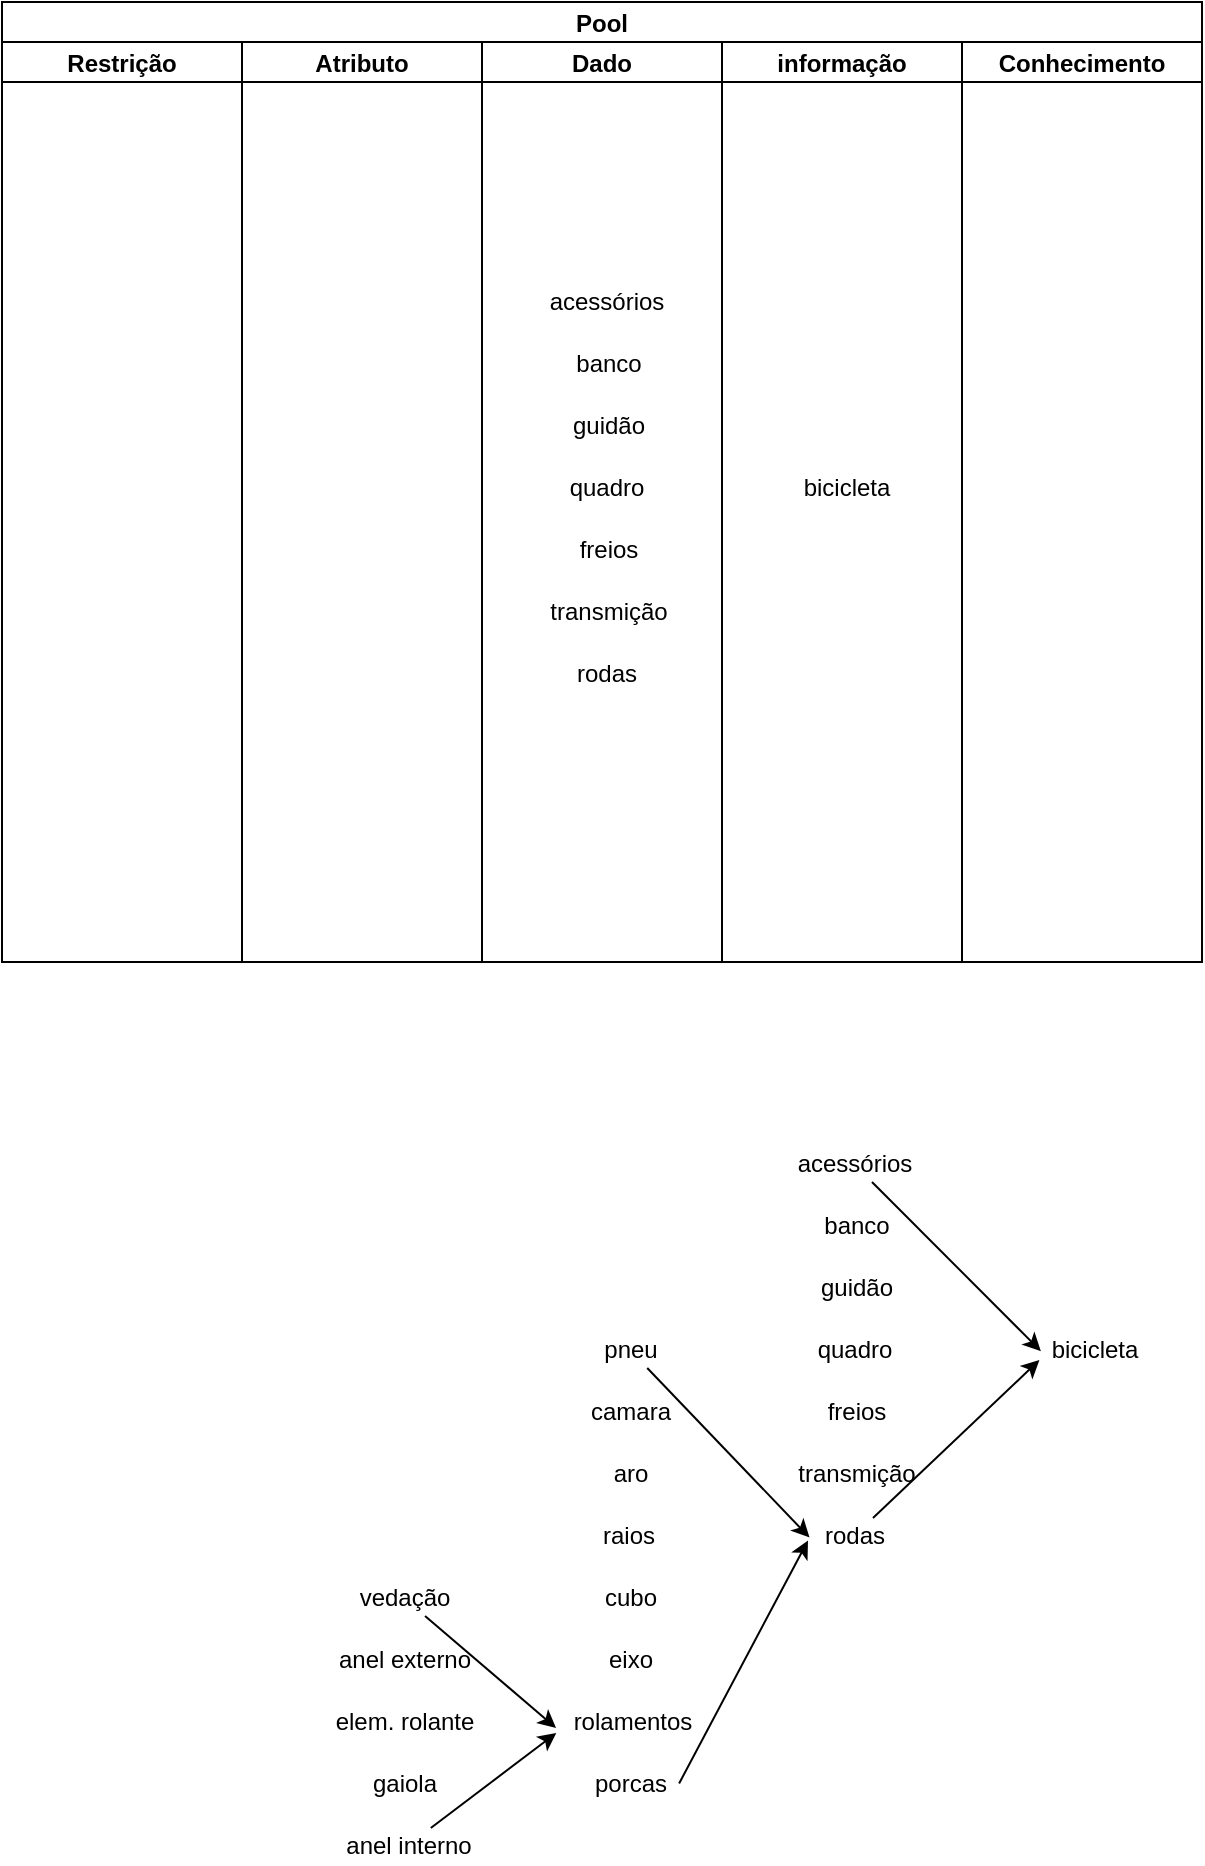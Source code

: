 <mxfile>
    <diagram id="dCtG8qJuBhabPT5p4WdQ" name="Página-1">
        <mxGraphModel dx="2344" dy="2881" grid="0" gridSize="10" guides="1" tooltips="1" connect="1" arrows="1" fold="1" page="0" pageScale="1" pageWidth="827" pageHeight="1169" math="0" shadow="0">
            <root>
                <mxCell id="0"/>
                <mxCell id="1" parent="0"/>
                <mxCell id="4" value="Pool" style="swimlane;childLayout=stackLayout;resizeParent=1;resizeParentMax=0;startSize=20;" vertex="1" parent="1">
                    <mxGeometry x="-1298" y="-2057" width="600" height="480" as="geometry">
                        <mxRectangle x="-1298" y="-2057" width="53" height="20" as="alternateBounds"/>
                    </mxGeometry>
                </mxCell>
                <mxCell id="5" value="Restrição" style="swimlane;startSize=20;" vertex="1" parent="4">
                    <mxGeometry y="20" width="120" height="460" as="geometry">
                        <mxRectangle y="20" width="24" height="460" as="alternateBounds"/>
                    </mxGeometry>
                </mxCell>
                <mxCell id="6" value="Atributo" style="swimlane;startSize=20;" vertex="1" parent="4">
                    <mxGeometry x="120" y="20" width="120" height="460" as="geometry"/>
                </mxCell>
                <mxCell id="7" value="Dado" style="swimlane;startSize=20;" vertex="1" parent="4">
                    <mxGeometry x="240" y="20" width="120" height="460" as="geometry"/>
                </mxCell>
                <mxCell id="18" value="quadro" style="text;html=1;resizable=0;autosize=1;align=center;verticalAlign=middle;points=[];fillColor=none;strokeColor=none;rounded=0;" vertex="1" parent="7">
                    <mxGeometry x="38.5" y="214" width="47" height="18" as="geometry"/>
                </mxCell>
                <mxCell id="19" value="freios" style="text;html=1;resizable=0;autosize=1;align=center;verticalAlign=middle;points=[];fillColor=none;strokeColor=none;rounded=0;" vertex="1" parent="7">
                    <mxGeometry x="43" y="245" width="39" height="18" as="geometry"/>
                </mxCell>
                <mxCell id="20" value="guidão" style="text;html=1;resizable=0;autosize=1;align=center;verticalAlign=middle;points=[];fillColor=none;strokeColor=none;rounded=0;" vertex="1" parent="7">
                    <mxGeometry x="39.5" y="183" width="46" height="18" as="geometry"/>
                </mxCell>
                <mxCell id="21" value="banco" style="text;html=1;resizable=0;autosize=1;align=center;verticalAlign=middle;points=[];fillColor=none;strokeColor=none;rounded=0;" vertex="1" parent="7">
                    <mxGeometry x="41" y="152" width="43" height="18" as="geometry"/>
                </mxCell>
                <mxCell id="22" value="transmição" style="text;html=1;resizable=0;autosize=1;align=center;verticalAlign=middle;points=[];fillColor=none;strokeColor=none;rounded=0;" vertex="1" parent="7">
                    <mxGeometry x="28" y="276" width="69" height="18" as="geometry"/>
                </mxCell>
                <mxCell id="23" value="rodas" style="text;html=1;resizable=0;autosize=1;align=center;verticalAlign=middle;points=[];fillColor=none;strokeColor=none;rounded=0;" vertex="1" parent="7">
                    <mxGeometry x="42" y="307" width="40" height="18" as="geometry"/>
                </mxCell>
                <mxCell id="24" value="acessórios" style="text;html=1;resizable=0;autosize=1;align=center;verticalAlign=middle;points=[];fillColor=none;strokeColor=none;rounded=0;" vertex="1" parent="7">
                    <mxGeometry x="28.5" y="121" width="67" height="18" as="geometry"/>
                </mxCell>
                <mxCell id="14" value="informação" style="swimlane;startSize=20;" vertex="1" parent="4">
                    <mxGeometry x="360" y="20" width="120" height="460" as="geometry"/>
                </mxCell>
                <mxCell id="17" value="bicicleta" style="text;html=1;resizable=0;autosize=1;align=center;verticalAlign=middle;points=[];fillColor=none;strokeColor=none;rounded=0;" vertex="1" parent="14">
                    <mxGeometry x="35.5" y="214" width="53" height="18" as="geometry"/>
                </mxCell>
                <mxCell id="15" value="Conhecimento" style="swimlane;startSize=20;" vertex="1" parent="4">
                    <mxGeometry x="480" y="20" width="120" height="460" as="geometry"/>
                </mxCell>
                <mxCell id="33" value="quadro" style="text;html=1;resizable=0;autosize=1;align=center;verticalAlign=middle;points=[];fillColor=none;strokeColor=none;rounded=0;" vertex="1" parent="1">
                    <mxGeometry x="-895.5" y="-1392" width="47" height="18" as="geometry"/>
                </mxCell>
                <mxCell id="34" value="freios" style="text;html=1;resizable=0;autosize=1;align=center;verticalAlign=middle;points=[];fillColor=none;strokeColor=none;rounded=0;" vertex="1" parent="1">
                    <mxGeometry x="-891" y="-1361" width="39" height="18" as="geometry"/>
                </mxCell>
                <mxCell id="35" value="guidão" style="text;html=1;resizable=0;autosize=1;align=center;verticalAlign=middle;points=[];fillColor=none;strokeColor=none;rounded=0;" vertex="1" parent="1">
                    <mxGeometry x="-894.5" y="-1423" width="46" height="18" as="geometry"/>
                </mxCell>
                <mxCell id="36" value="banco" style="text;html=1;resizable=0;autosize=1;align=center;verticalAlign=middle;points=[];fillColor=none;strokeColor=none;rounded=0;" vertex="1" parent="1">
                    <mxGeometry x="-893" y="-1454" width="43" height="18" as="geometry"/>
                </mxCell>
                <mxCell id="37" value="transmição" style="text;html=1;resizable=0;autosize=1;align=center;verticalAlign=middle;points=[];fillColor=none;strokeColor=none;rounded=0;" vertex="1" parent="1">
                    <mxGeometry x="-906" y="-1330" width="69" height="18" as="geometry"/>
                </mxCell>
                <mxCell id="65" value="" style="edgeStyle=none;html=1;entryX=-0.015;entryY=0.779;entryDx=0;entryDy=0;entryPerimeter=0;" edge="1" parent="1" source="38" target="40">
                    <mxGeometry relative="1" as="geometry">
                        <mxPoint x="-812" y="-1290.0" as="targetPoint"/>
                    </mxGeometry>
                </mxCell>
                <mxCell id="38" value="rodas" style="text;html=1;resizable=0;autosize=1;align=center;verticalAlign=middle;points=[];fillColor=none;strokeColor=none;rounded=0;" vertex="1" parent="1">
                    <mxGeometry x="-892" y="-1299" width="40" height="18" as="geometry"/>
                </mxCell>
                <mxCell id="63" value="" style="edgeStyle=none;html=1;entryX=-0.001;entryY=0.532;entryDx=0;entryDy=0;entryPerimeter=0;" edge="1" parent="1" source="39" target="40">
                    <mxGeometry relative="1" as="geometry">
                        <mxPoint x="-785" y="-1476" as="targetPoint"/>
                    </mxGeometry>
                </mxCell>
                <mxCell id="39" value="acessórios" style="text;html=1;resizable=0;autosize=1;align=center;verticalAlign=middle;points=[];fillColor=none;strokeColor=none;rounded=0;" vertex="1" parent="1">
                    <mxGeometry x="-905.5" y="-1485" width="67" height="18" as="geometry"/>
                </mxCell>
                <mxCell id="40" value="bicicleta" style="text;html=1;resizable=0;autosize=1;align=center;verticalAlign=middle;points=[];fillColor=none;strokeColor=none;rounded=0;" vertex="1" parent="1">
                    <mxGeometry x="-778.5" y="-1392" width="53" height="18" as="geometry"/>
                </mxCell>
                <mxCell id="42" value="raios" style="text;html=1;resizable=0;autosize=1;align=center;verticalAlign=middle;points=[];fillColor=none;strokeColor=none;rounded=0;" vertex="1" parent="1">
                    <mxGeometry x="-1003" y="-1299" width="36" height="18" as="geometry"/>
                </mxCell>
                <mxCell id="43" value="aro" style="text;html=1;resizable=0;autosize=1;align=center;verticalAlign=middle;points=[];fillColor=none;strokeColor=none;rounded=0;" vertex="1" parent="1">
                    <mxGeometry x="-998" y="-1330" width="27" height="18" as="geometry"/>
                </mxCell>
                <mxCell id="44" value="camara" style="text;html=1;resizable=0;autosize=1;align=center;verticalAlign=middle;points=[];fillColor=none;strokeColor=none;rounded=0;" vertex="1" parent="1">
                    <mxGeometry x="-1009" y="-1361" width="50" height="18" as="geometry"/>
                </mxCell>
                <mxCell id="45" value="cubo" style="text;html=1;resizable=0;autosize=1;align=center;verticalAlign=middle;points=[];fillColor=none;strokeColor=none;rounded=0;" vertex="1" parent="1">
                    <mxGeometry x="-1002.5" y="-1268" width="36" height="18" as="geometry"/>
                </mxCell>
                <mxCell id="46" value="eixo" style="text;html=1;resizable=0;autosize=1;align=center;verticalAlign=middle;points=[];fillColor=none;strokeColor=none;rounded=0;" vertex="1" parent="1">
                    <mxGeometry x="-1000" y="-1237" width="32" height="18" as="geometry"/>
                </mxCell>
                <mxCell id="60" value="" style="edgeStyle=none;html=1;exitX=1.034;exitY=0.485;exitDx=0;exitDy=0;exitPerimeter=0;entryX=-0.075;entryY=0.625;entryDx=0;entryDy=0;entryPerimeter=0;" edge="1" parent="1" source="48" target="38">
                    <mxGeometry relative="1" as="geometry">
                        <mxPoint x="-894.5" y="-1197" as="targetPoint"/>
                    </mxGeometry>
                </mxCell>
                <mxCell id="47" value="rolamentos" style="text;html=1;resizable=0;autosize=1;align=center;verticalAlign=middle;points=[];fillColor=none;strokeColor=none;rounded=0;" vertex="1" parent="1">
                    <mxGeometry x="-1018" y="-1206" width="69" height="18" as="geometry"/>
                </mxCell>
                <mxCell id="48" value="porcas" style="text;html=1;resizable=0;autosize=1;align=center;verticalAlign=middle;points=[];fillColor=none;strokeColor=none;rounded=0;" vertex="1" parent="1">
                    <mxGeometry x="-1007" y="-1175" width="46" height="18" as="geometry"/>
                </mxCell>
                <mxCell id="61" value="" style="edgeStyle=none;html=1;entryX=-0.056;entryY=0.543;entryDx=0;entryDy=0;entryPerimeter=0;" edge="1" parent="1" source="49" target="38">
                    <mxGeometry relative="1" as="geometry"/>
                </mxCell>
                <mxCell id="49" value="pneu" style="text;html=1;resizable=0;autosize=1;align=center;verticalAlign=middle;points=[];fillColor=none;strokeColor=none;rounded=0;" vertex="1" parent="1">
                    <mxGeometry x="-1002.5" y="-1392" width="37" height="18" as="geometry"/>
                </mxCell>
                <mxCell id="51" value="elem. rolante" style="text;html=1;resizable=0;autosize=1;align=center;verticalAlign=middle;points=[];fillColor=none;strokeColor=none;rounded=0;" vertex="1" parent="1">
                    <mxGeometry x="-1137" y="-1206" width="79" height="18" as="geometry"/>
                </mxCell>
                <mxCell id="52" value="gaiola" style="text;html=1;resizable=0;autosize=1;align=center;verticalAlign=middle;points=[];fillColor=none;strokeColor=none;rounded=0;" vertex="1" parent="1">
                    <mxGeometry x="-1118" y="-1175" width="42" height="18" as="geometry"/>
                </mxCell>
                <mxCell id="53" value="anel externo" style="text;html=1;resizable=0;autosize=1;align=center;verticalAlign=middle;points=[];fillColor=none;strokeColor=none;rounded=0;" vertex="1" parent="1">
                    <mxGeometry x="-1135.5" y="-1237" width="76" height="18" as="geometry"/>
                </mxCell>
                <mxCell id="58" value="" style="edgeStyle=none;html=1;entryX=-0.042;entryY=0.808;entryDx=0;entryDy=0;entryPerimeter=0;" edge="1" parent="1" source="54" target="47">
                    <mxGeometry relative="1" as="geometry"/>
                </mxCell>
                <mxCell id="54" value="anel interno" style="text;html=1;resizable=0;autosize=1;align=center;verticalAlign=middle;points=[];fillColor=none;strokeColor=none;rounded=0;" vertex="1" parent="1">
                    <mxGeometry x="-1132" y="-1144" width="73" height="18" as="geometry"/>
                </mxCell>
                <mxCell id="57" value="" style="edgeStyle=none;html=1;entryX=-0.043;entryY=0.667;entryDx=0;entryDy=0;entryPerimeter=0;" edge="1" parent="1" source="55" target="47">
                    <mxGeometry relative="1" as="geometry"/>
                </mxCell>
                <mxCell id="55" value="vedação" style="text;html=1;resizable=0;autosize=1;align=center;verticalAlign=middle;points=[];fillColor=none;strokeColor=none;rounded=0;" vertex="1" parent="1">
                    <mxGeometry x="-1124.5" y="-1268" width="55" height="18" as="geometry"/>
                </mxCell>
            </root>
        </mxGraphModel>
    </diagram>
</mxfile>
